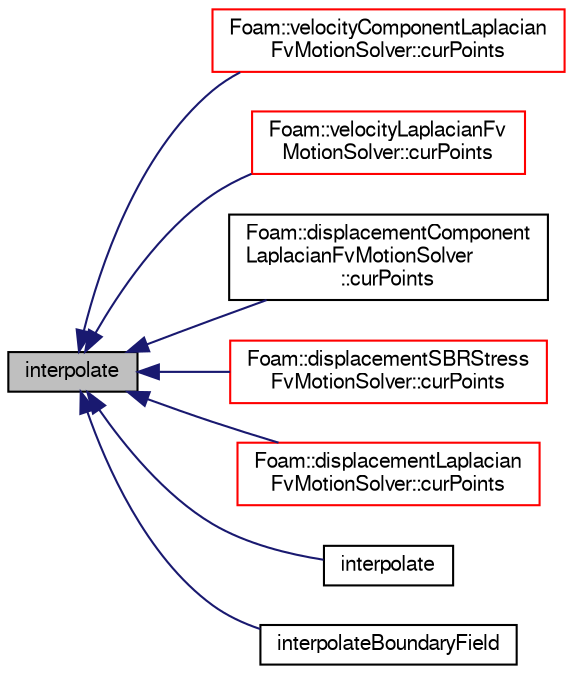 digraph "interpolate"
{
  bgcolor="transparent";
  edge [fontname="FreeSans",fontsize="10",labelfontname="FreeSans",labelfontsize="10"];
  node [fontname="FreeSans",fontsize="10",shape=record];
  rankdir="LR";
  Node220 [label="interpolate",height=0.2,width=0.4,color="black", fillcolor="grey75", style="filled", fontcolor="black"];
  Node220 -> Node221 [dir="back",color="midnightblue",fontsize="10",style="solid",fontname="FreeSans"];
  Node221 [label="Foam::velocityComponentLaplacian\lFvMotionSolver::curPoints",height=0.2,width=0.4,color="red",URL="$a23310.html#a1996b85ae62abe724454832e65fdbfa4",tooltip="Return point location obtained from the current motion field. "];
  Node220 -> Node223 [dir="back",color="midnightblue",fontsize="10",style="solid",fontname="FreeSans"];
  Node223 [label="Foam::velocityLaplacianFv\lMotionSolver::curPoints",height=0.2,width=0.4,color="red",URL="$a23338.html#a1996b85ae62abe724454832e65fdbfa4",tooltip="Return point location obtained from the current motion field. "];
  Node220 -> Node225 [dir="back",color="midnightblue",fontsize="10",style="solid",fontname="FreeSans"];
  Node225 [label="Foam::displacementComponent\lLaplacianFvMotionSolver\l::curPoints",height=0.2,width=0.4,color="black",URL="$a23306.html#a1996b85ae62abe724454832e65fdbfa4",tooltip="Return point location obtained from the current motion field. "];
  Node220 -> Node226 [dir="back",color="midnightblue",fontsize="10",style="solid",fontname="FreeSans"];
  Node226 [label="Foam::displacementSBRStress\lFvMotionSolver::curPoints",height=0.2,width=0.4,color="red",URL="$a23330.html#a1996b85ae62abe724454832e65fdbfa4",tooltip="Return point location obtained from the current motion field. "];
  Node220 -> Node228 [dir="back",color="midnightblue",fontsize="10",style="solid",fontname="FreeSans"];
  Node228 [label="Foam::displacementLaplacian\lFvMotionSolver::curPoints",height=0.2,width=0.4,color="red",URL="$a23318.html#a1996b85ae62abe724454832e65fdbfa4",tooltip="Return point location obtained from the current motion field. "];
  Node220 -> Node230 [dir="back",color="midnightblue",fontsize="10",style="solid",fontname="FreeSans"];
  Node230 [label="interpolate",height=0.2,width=0.4,color="black",URL="$a23286.html#afc26209179a3cedccad00695f4ca7ec7",tooltip="Interpolate from volField to pointField. "];
  Node220 -> Node231 [dir="back",color="midnightblue",fontsize="10",style="solid",fontname="FreeSans"];
  Node231 [label="interpolateBoundaryField",height=0.2,width=0.4,color="black",URL="$a23286.html#a936aa4b556cdd4187b15465740bae64c",tooltip="Interpolate boundary with constraints/boundary conditions. "];
}
